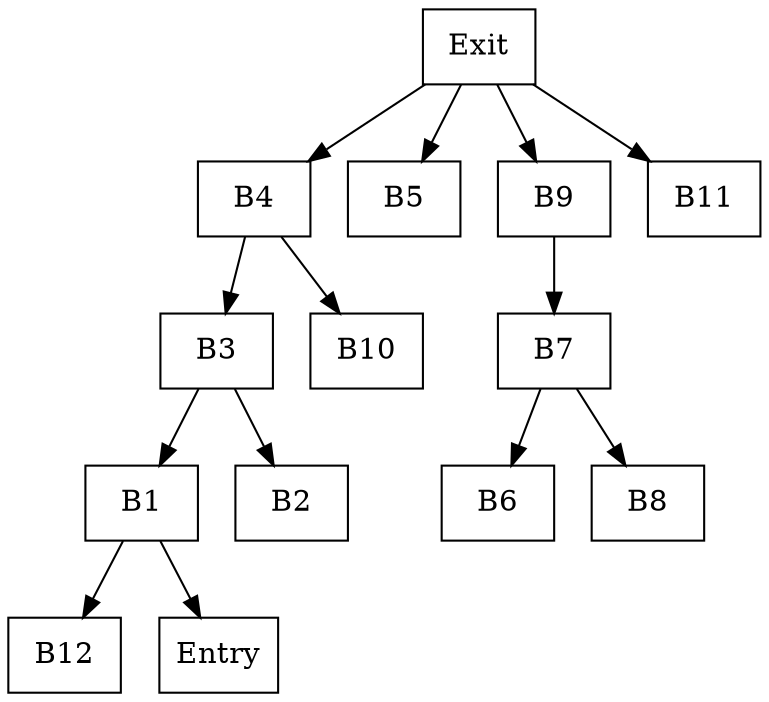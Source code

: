 digraph G {
node [shape=record]
Exit -> B4
Exit -> B5
Exit -> B9
Exit -> B11
B4 -> B3
B4 -> B10
B3 -> B1
B3 -> B2
B1 -> B12
B1 -> Entry
B9 -> B7
B7 -> B6
B7 -> B8
}
